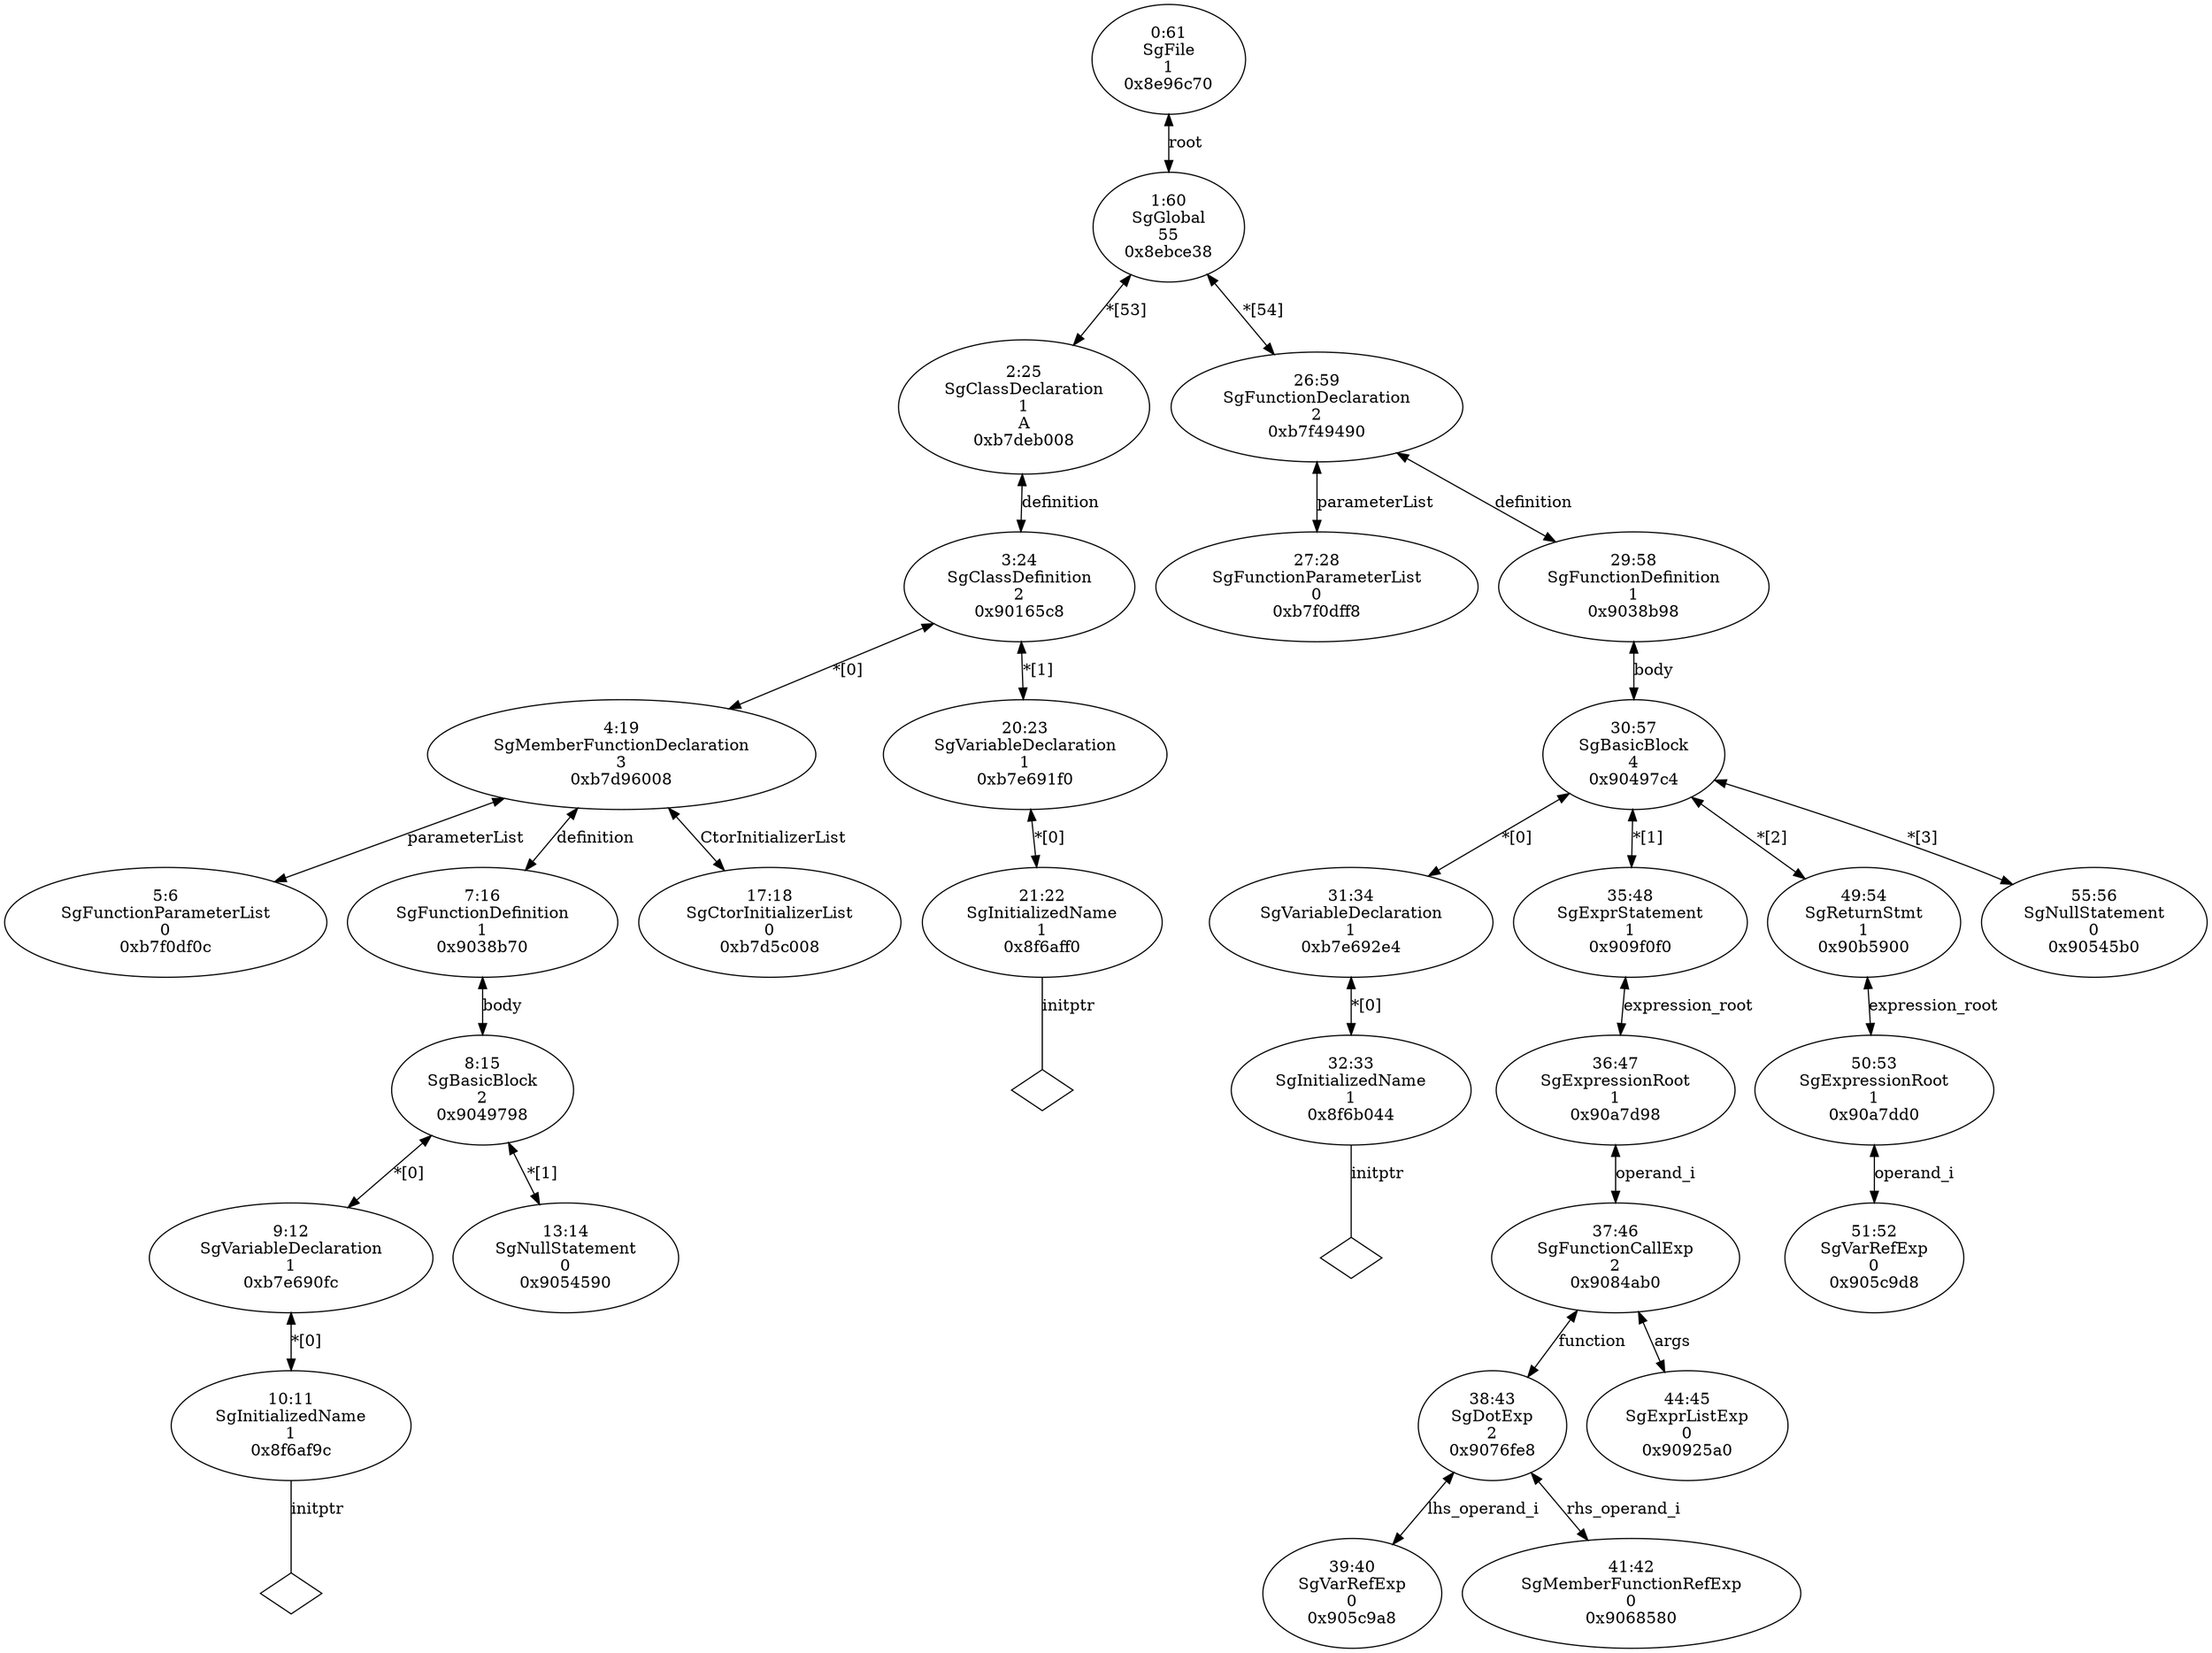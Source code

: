 digraph "G./class.C.dot" {
"0xb7f0df0c"[label="5:6\nSgFunctionParameterList\n0\n0xb7f0df0c\n" ];
"0x8f6af9c"[label="10:11\nSgInitializedName\n1\n0x8f6af9c\n" ];
"0x8f6af9c" -> "0x8f6af9c__initptr__null"[label="initptr" dir=none ];
"0x8f6af9c__initptr__null"[label="" shape=diamond ];
"0xb7e690fc"[label="9:12\nSgVariableDeclaration\n1\n0xb7e690fc\n" ];
"0xb7e690fc" -> "0x8f6af9c"[label="*[0]" dir=both ];
"0x9054590"[label="13:14\nSgNullStatement\n0\n0x9054590\n" ];
"0x9049798"[label="8:15\nSgBasicBlock\n2\n0x9049798\n" ];
"0x9049798" -> "0xb7e690fc"[label="*[0]" dir=both ];
"0x9049798" -> "0x9054590"[label="*[1]" dir=both ];
"0x9038b70"[label="7:16\nSgFunctionDefinition\n1\n0x9038b70\n" ];
"0x9038b70" -> "0x9049798"[label="body" dir=both ];
"0xb7d5c008"[label="17:18\nSgCtorInitializerList\n0\n0xb7d5c008\n" ];
"0xb7d96008"[label="4:19\nSgMemberFunctionDeclaration\n3\n0xb7d96008\n" ];
"0xb7d96008" -> "0xb7f0df0c"[label="parameterList" dir=both ];
"0xb7d96008" -> "0x9038b70"[label="definition" dir=both ];
"0xb7d96008" -> "0xb7d5c008"[label="CtorInitializerList" dir=both ];
"0x8f6aff0"[label="21:22\nSgInitializedName\n1\n0x8f6aff0\n" ];
"0x8f6aff0" -> "0x8f6aff0__initptr__null"[label="initptr" dir=none ];
"0x8f6aff0__initptr__null"[label="" shape=diamond ];
"0xb7e691f0"[label="20:23\nSgVariableDeclaration\n1\n0xb7e691f0\n" ];
"0xb7e691f0" -> "0x8f6aff0"[label="*[0]" dir=both ];
"0x90165c8"[label="3:24\nSgClassDefinition\n2\n0x90165c8\n" ];
"0x90165c8" -> "0xb7d96008"[label="*[0]" dir=both ];
"0x90165c8" -> "0xb7e691f0"[label="*[1]" dir=both ];
"0xb7deb008"[label="2:25\nSgClassDeclaration\n1\nA\n0xb7deb008\n" ];
"0xb7deb008" -> "0x90165c8"[label="definition" dir=both ];
"0xb7f0dff8"[label="27:28\nSgFunctionParameterList\n0\n0xb7f0dff8\n" ];
"0x8f6b044"[label="32:33\nSgInitializedName\n1\n0x8f6b044\n" ];
"0x8f6b044" -> "0x8f6b044__initptr__null"[label="initptr" dir=none ];
"0x8f6b044__initptr__null"[label="" shape=diamond ];
"0xb7e692e4"[label="31:34\nSgVariableDeclaration\n1\n0xb7e692e4\n" ];
"0xb7e692e4" -> "0x8f6b044"[label="*[0]" dir=both ];
"0x905c9a8"[label="39:40\nSgVarRefExp\n0\n0x905c9a8\n" ];
"0x9068580"[label="41:42\nSgMemberFunctionRefExp\n0\n0x9068580\n" ];
"0x9076fe8"[label="38:43\nSgDotExp\n2\n0x9076fe8\n" ];
"0x9076fe8" -> "0x905c9a8"[label="lhs_operand_i" dir=both ];
"0x9076fe8" -> "0x9068580"[label="rhs_operand_i" dir=both ];
"0x90925a0"[label="44:45\nSgExprListExp\n0\n0x90925a0\n" ];
"0x9084ab0"[label="37:46\nSgFunctionCallExp\n2\n0x9084ab0\n" ];
"0x9084ab0" -> "0x9076fe8"[label="function" dir=both ];
"0x9084ab0" -> "0x90925a0"[label="args" dir=both ];
"0x90a7d98"[label="36:47\nSgExpressionRoot\n1\n0x90a7d98\n" ];
"0x90a7d98" -> "0x9084ab0"[label="operand_i" dir=both ];
"0x909f0f0"[label="35:48\nSgExprStatement\n1\n0x909f0f0\n" ];
"0x909f0f0" -> "0x90a7d98"[label="expression_root" dir=both ];
"0x905c9d8"[label="51:52\nSgVarRefExp\n0\n0x905c9d8\n" ];
"0x90a7dd0"[label="50:53\nSgExpressionRoot\n1\n0x90a7dd0\n" ];
"0x90a7dd0" -> "0x905c9d8"[label="operand_i" dir=both ];
"0x90b5900"[label="49:54\nSgReturnStmt\n1\n0x90b5900\n" ];
"0x90b5900" -> "0x90a7dd0"[label="expression_root" dir=both ];
"0x90545b0"[label="55:56\nSgNullStatement\n0\n0x90545b0\n" ];
"0x90497c4"[label="30:57\nSgBasicBlock\n4\n0x90497c4\n" ];
"0x90497c4" -> "0xb7e692e4"[label="*[0]" dir=both ];
"0x90497c4" -> "0x909f0f0"[label="*[1]" dir=both ];
"0x90497c4" -> "0x90b5900"[label="*[2]" dir=both ];
"0x90497c4" -> "0x90545b0"[label="*[3]" dir=both ];
"0x9038b98"[label="29:58\nSgFunctionDefinition\n1\n0x9038b98\n" ];
"0x9038b98" -> "0x90497c4"[label="body" dir=both ];
"0xb7f49490"[label="26:59\nSgFunctionDeclaration\n2\n0xb7f49490\n" ];
"0xb7f49490" -> "0xb7f0dff8"[label="parameterList" dir=both ];
"0xb7f49490" -> "0x9038b98"[label="definition" dir=both ];
"0x8ebce38"[label="1:60\nSgGlobal\n55\n0x8ebce38\n" ];
"0x8ebce38" -> "0xb7deb008"[label="*[53]" dir=both ];
"0x8ebce38" -> "0xb7f49490"[label="*[54]" dir=both ];
"0x8e96c70"[label="0:61\nSgFile\n1\n0x8e96c70\n" ];
"0x8e96c70" -> "0x8ebce38"[label="root" dir=both ];
}
